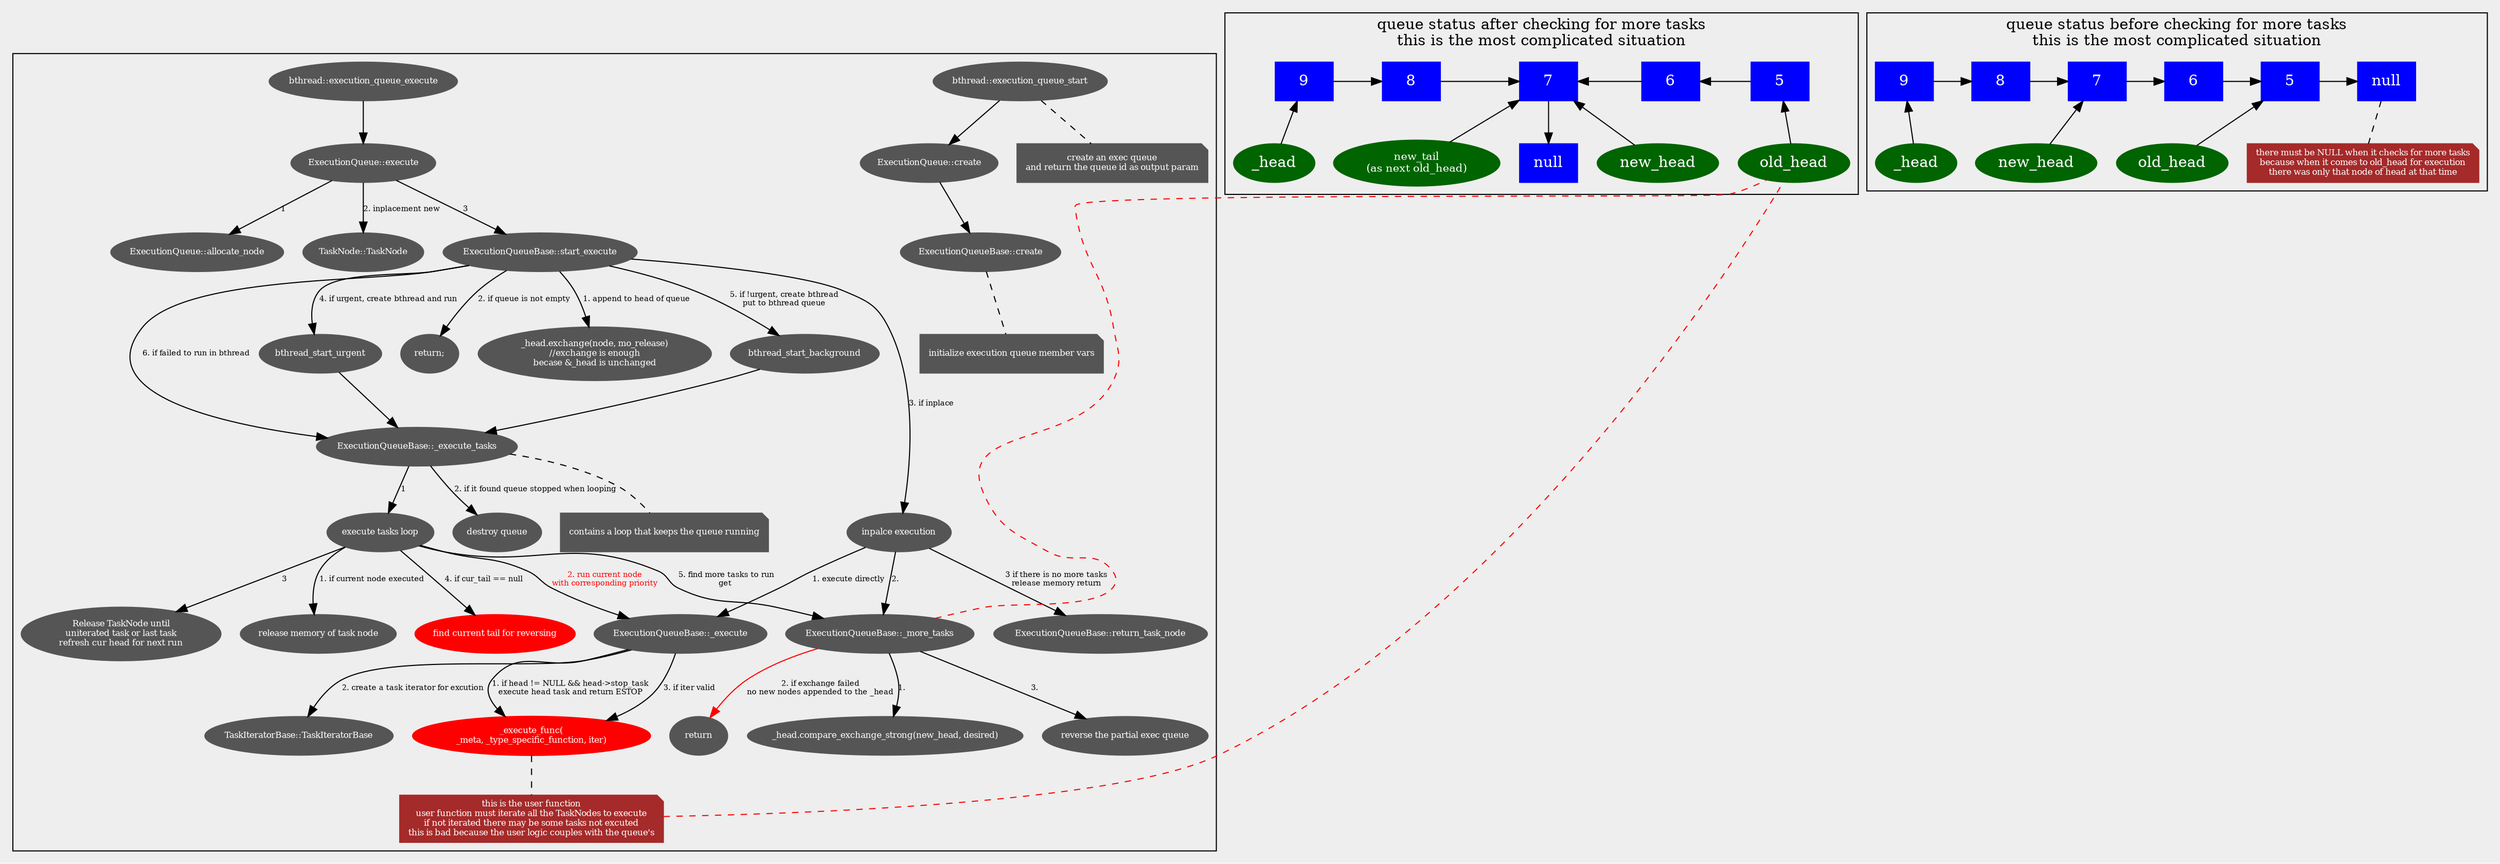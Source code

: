 digraph bthread {
  bgcolor="#eeeeee"
  node [color="#555555" fontcolor="#ffffff" style=filled shape=ellipse fontsize=8.0]
  edge [fontsize=7.0]

  // s/\(^ *\)\([^ ]\+\)::\(.*\)/\1\2_\3 [label="\2::\3"]/
subgraph cluster_execution_queue {
  bthread_execution_queue_start [label="bthread::execution_queue_start"]
  bthread_execution_queue_start_anno [label="create an exec queue\nand return the queue id as output param" shape=note]
  ExecutionQueue_create [label="ExecutionQueue::create"]
  ExecutionQueueBase_create [label="ExecutionQueueBase::create"]
  ExecutionQueueBase_create_anno [label="initialize execution queue member vars" shape=note]
  bthread_execution_queue_execute [label="bthread::execution_queue_execute"]
  ExecutionQueue_execute [label="ExecutionQueue::execute"]
  ExecutionQueue_allocate_node [label="ExecutionQueue::allocate_node"]
  TaskNode_TaskNode [label="TaskNode::TaskNode"]
  ExecutionQueueBase_start_execute [label="ExecutionQueueBase::start_execute"]
  ExecutionQueueBase_exchange_head [label="_head.exchange(node, mo_release)\n//exchange is enough\nbecase &_head is unchanged"]
  ExecutionQueueBase__execute [label="ExecutionQueueBase::_execute"]
  ExecutionQueueBase__execute_tasks [label="ExecutionQueueBase::_execute_tasks"]
  ExecutionQueueBase__execute_tasks_anno [shape=note label="contains a loop that keeps the queue running"]
  ExecutionQueueBase_return_task_node [label="ExecutionQueueBase::return_task_node"]
  ExecuttonQueeuBase_Start_execute_inplace [label="inpalce execution"]
  bthread_start_urgent [label="bthread_start_urgent"]
  bthread_start_background [label="bthread_start_background"]
  ExecutionQueueBase__more_tasks [label="ExecutionQueueBase::_more_tasks"]
  ExecuttonQueeuBase__execute_func [label="_execute_func(\n_meta, _type_specific_function, iter)" color=red]
  ExecuttonQueeuBase__execute_func_anno [label="this is the user function\nuser function must iterate all the TaskNodes to execute\nif not iterated there may be some tasks not excuted\nthis is bad because the user logic couples with the queue's" shape=note color=brown]
  TaskIteratorBase_TaskIteratorBase [label="TaskIteratorBase::TaskIteratorBase"]
  ExecutionQueueBase__more_tasks_new_head [label="_head.compare_exchange_strong(new_head, desired)"]
  ExecutionQueueBase__more_tasks_reverse_queue [label="reverse the partial exec queue"]
  ExecutionQueueBase__execute_tasks_loop [label="execute tasks loop"]

  bthread_execution_queue_start -> ExecutionQueue_create
  bthread_execution_queue_start -> bthread_execution_queue_start_anno [style=dashed arrowhead=none]
  ExecutionQueue_create -> ExecutionQueueBase_create
  ExecutionQueueBase_create -> ExecutionQueueBase_create_anno [style=dashed arrowhead=none]
  bthread_execution_queue_execute -> ExecutionQueue_execute
  ExecutionQueue_execute -> ExecutionQueue_allocate_node [label="1"]
  ExecutionQueue_execute -> TaskNode_TaskNode [label="2. inplacement new"]
  ExecutionQueue_execute -> ExecutionQueueBase_start_execute [label="3"]
  ExecutionQueueBase_start_execute -> ExecutionQueueBase_exchange_head [label="1. append to head of queue"]
  ExecutionQueueBase_start_execute -> "return;" [label="2. if queue is not empty"]
  ExecutionQueueBase_start_execute -> ExecuttonQueeuBase_Start_execute_inplace [label="3. if inplace"]
  ExecuttonQueeuBase_Start_execute_inplace -> ExecutionQueueBase__execute [label="1. execute directly"]
  ExecuttonQueeuBase_Start_execute_inplace -> ExecutionQueueBase__more_tasks [label="2."]
  ExecuttonQueeuBase_Start_execute_inplace -> ExecutionQueueBase_return_task_node [label="3 if there is no more tasks\nrelease memory return"]
  ExecutionQueueBase_start_execute -> bthread_start_urgent [label="4. if urgent, create bthread and run"]
  ExecutionQueueBase_start_execute -> bthread_start_background [label="5. if !urgent, create bthread\nput to bthread queue"]
  bthread_start_urgent -> ExecutionQueueBase__execute_tasks
  bthread_start_background -> ExecutionQueueBase__execute_tasks
  ExecutionQueueBase_start_execute -> ExecutionQueueBase__execute_tasks [label="6. if failed to run in bthread"]
  ExecutionQueueBase__execute -> ExecuttonQueeuBase__execute_func [label="1. if head != NULL && head->stop_task\nexecute head task and return ESTOP"]
  ExecuttonQueeuBase__execute_func -> ExecuttonQueeuBase__execute_func_anno [style=dashed arrowhead=none]
  ExecutionQueueBase__execute -> TaskIteratorBase_TaskIteratorBase [label="2. create a task iterator for excution"]
  ExecutionQueueBase__execute -> ExecuttonQueeuBase__execute_func [label="3. if iter valid"]
  ExecutionQueueBase__more_tasks -> ExecutionQueueBase__more_tasks_new_head [label="1."]
  ExecutionQueueBase__more_tasks -> "return" [label="2. if exchange failed\nno new nodes appended to the _head" color=red]
  ExecutionQueueBase__more_tasks -> ExecutionQueueBase__more_tasks_reverse_queue [label="3."]

  ExecutionQueueBase__execute_tasks_loop_release [label="release memory of task node"]
  ExecutionQueueBase__execute_tasks_loop_find_tail [label="find current tail for reversing" color=red]
  ExecutionQueueBase__execute_tasks_loop_refresh_cur_head [label="Release TaskNode until\nuniterated task or last task\nrefresh cur head for next run"]
  ExecutionQueueBase__execute_tasks_destroy [label="destroy queue"]

  ExecutionQueueBase__execute_tasks -> ExecutionQueueBase__execute_tasks_loop [label="1"]
  ExecutionQueueBase__execute_tasks_loop -> ExecutionQueueBase__execute_tasks_loop_release [label="1. if current node executed"]
  ExecutionQueueBase__execute_tasks_loop -> ExecutionQueueBase__execute [label="2. run current node\nwith corresponding priority" fontcolor=red]
  ExecutionQueueBase__execute_tasks_loop -> ExecutionQueueBase__execute_tasks_loop_refresh_cur_head [label="3"]
  ExecutionQueueBase__execute_tasks_loop -> ExecutionQueueBase__execute_tasks_loop_find_tail [label="4. if cur_tail == null"]
  ExecutionQueueBase__execute_tasks_loop -> ExecutionQueueBase__more_tasks [label="5. find more tasks to run\nget "]
  ExecutionQueueBase__execute_tasks -> ExecutionQueueBase__execute_tasks_destroy [label="2. if it found queue stopped when looping"]
  ExecutionQueueBase__execute_tasks -> ExecutionQueueBase__execute_tasks_anno [style=dashed arrowhead=none]

}

subgraph cluster_before_more_tasks {
  label="queue status before checking for more tasks\nthis is the most complicated situation"
  node [shape=box fontsize=14 color=blue]
  before9 [label="9"]
  before8 [label="8"]
  before7 [label="7"]
  before6 [label="6"]
  before5 [label="5"]
  before_null -> before_tail_anno [style=dashed arrowhead=none]
  node [shape=ellipse color=darkgreen]
  before_null [label="null"]
  before_new_head [label="new_head"]
  before_old_head [label="old_head"]
  before__head [label="_head"]
  { rank=same before9 -> before8 -> before7 -> before6 -> before5 -> before_null }
  before9 -> before__head [dir=back arrowhead=none arrowtail=normal]
  before7 -> before_new_head [dir=back arrowhead=none arrowtail=normal]
  before5 -> before_old_head [dir=back arrowhead=none arrowtail=normal]
  before_tail_anno [label="there must be NULL when it checks for more tasks\nbecause when it comes to old_head for execution\nthere was only that node of head at that time" color=brown shape=note fontsize=8]
}

subgraph cluster_after_more_tasks {
  label="queue status after checking for more tasks\nthis is the most complicated situation"
  node [shape=box fontsize=14 color=blue]
  after9 [label="9"]
  after8 [label="8"]
  after7 [label="7"]
  after6 [label="6"]
  after5 [label="5"]
  after_null [label="null"]
  node [shape=ellipse color=darkgreen]
  after_new_head [label="new_head"]
  after_new_tail [label="new_tail\n(as next old_head)" fontsize=10]
  after_old_head [label="old_head"]
  after__head [label="_head"]
  {
    rank=same after9 -> after8 -> after7
    after7 -> after6 [dir=back arrowhead=none arrowtail=normal]
    after6 -> after5 [dir=back arrowhead=none arrowtail=normal]
  }
  after7 -> after_null
  after9 -> after__head [dir=back arrowhead=none arrowtail=normal]
  after7 -> after_new_head [dir=back arrowhead=none arrowtail=normal]
  after7 -> after_new_tail [dir=back arrowhead=none arrowtail=normal]
  after5 -> after_old_head [dir=back arrowhead=none arrowtail=normal]
}

ExecuttonQueeuBase__execute_func_anno -> after_old_head [style=dashed arrowhead=none constraint=false color=red]
ExecutionQueueBase__more_tasks -> after_old_head [style=dashed arrowhead=none constraint=false color=red]

}
// vim: et tw=180 ts=2 sw=2 cc=80:
